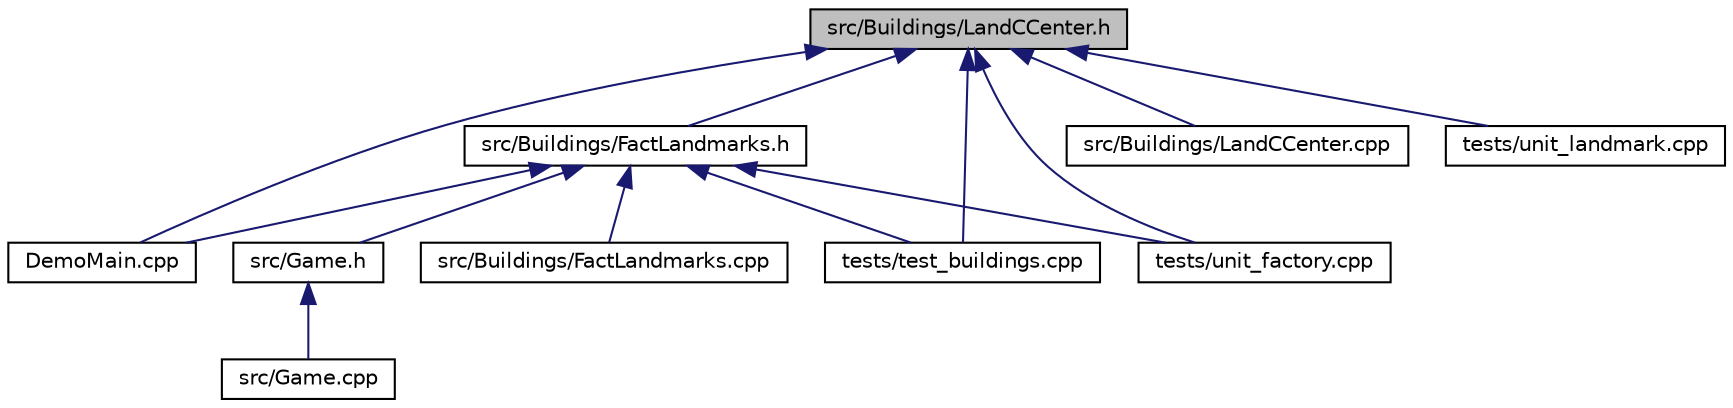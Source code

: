 digraph "src/Buildings/LandCCenter.h"
{
 // LATEX_PDF_SIZE
  edge [fontname="Helvetica",fontsize="10",labelfontname="Helvetica",labelfontsize="10"];
  node [fontname="Helvetica",fontsize="10",shape=record];
  Node1 [label="src/Buildings/LandCCenter.h",height=0.2,width=0.4,color="black", fillcolor="grey75", style="filled", fontcolor="black",tooltip=" "];
  Node1 -> Node2 [dir="back",color="midnightblue",fontsize="10",style="solid"];
  Node2 [label="DemoMain.cpp",height=0.2,width=0.4,color="black", fillcolor="white", style="filled",URL="$DemoMain_8cpp.html",tooltip=" "];
  Node1 -> Node3 [dir="back",color="midnightblue",fontsize="10",style="solid"];
  Node3 [label="src/Buildings/FactLandmarks.h",height=0.2,width=0.4,color="black", fillcolor="white", style="filled",URL="$FactLandmarks_8h.html",tooltip=" "];
  Node3 -> Node2 [dir="back",color="midnightblue",fontsize="10",style="solid"];
  Node3 -> Node4 [dir="back",color="midnightblue",fontsize="10",style="solid"];
  Node4 [label="src/Buildings/FactLandmarks.cpp",height=0.2,width=0.4,color="black", fillcolor="white", style="filled",URL="$FactLandmarks_8cpp.html",tooltip=" "];
  Node3 -> Node5 [dir="back",color="midnightblue",fontsize="10",style="solid"];
  Node5 [label="src/Game.h",height=0.2,width=0.4,color="black", fillcolor="white", style="filled",URL="$Game_8h.html",tooltip=" "];
  Node5 -> Node6 [dir="back",color="midnightblue",fontsize="10",style="solid"];
  Node6 [label="src/Game.cpp",height=0.2,width=0.4,color="black", fillcolor="white", style="filled",URL="$Game_8cpp.html",tooltip=" "];
  Node3 -> Node7 [dir="back",color="midnightblue",fontsize="10",style="solid"];
  Node7 [label="tests/test_buildings.cpp",height=0.2,width=0.4,color="black", fillcolor="white", style="filled",URL="$test__buildings_8cpp.html",tooltip=" "];
  Node3 -> Node8 [dir="back",color="midnightblue",fontsize="10",style="solid"];
  Node8 [label="tests/unit_factory.cpp",height=0.2,width=0.4,color="black", fillcolor="white", style="filled",URL="$unit__factory_8cpp.html",tooltip=" "];
  Node1 -> Node9 [dir="back",color="midnightblue",fontsize="10",style="solid"];
  Node9 [label="src/Buildings/LandCCenter.cpp",height=0.2,width=0.4,color="black", fillcolor="white", style="filled",URL="$LandCCenter_8cpp.html",tooltip=" "];
  Node1 -> Node7 [dir="back",color="midnightblue",fontsize="10",style="solid"];
  Node1 -> Node8 [dir="back",color="midnightblue",fontsize="10",style="solid"];
  Node1 -> Node10 [dir="back",color="midnightblue",fontsize="10",style="solid"];
  Node10 [label="tests/unit_landmark.cpp",height=0.2,width=0.4,color="black", fillcolor="white", style="filled",URL="$unit__landmark_8cpp.html",tooltip=" "];
}
